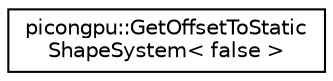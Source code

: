 digraph "Graphical Class Hierarchy"
{
 // LATEX_PDF_SIZE
  edge [fontname="Helvetica",fontsize="10",labelfontname="Helvetica",labelfontsize="10"];
  node [fontname="Helvetica",fontsize="10",shape=record];
  rankdir="LR";
  Node0 [label="picongpu::GetOffsetToStatic\lShapeSystem\< false \>",height=0.2,width=0.4,color="black", fillcolor="white", style="filled",URL="$structpicongpu_1_1_get_offset_to_static_shape_system_3_01false_01_4.html",tooltip="Offset calculation for odd support."];
}
